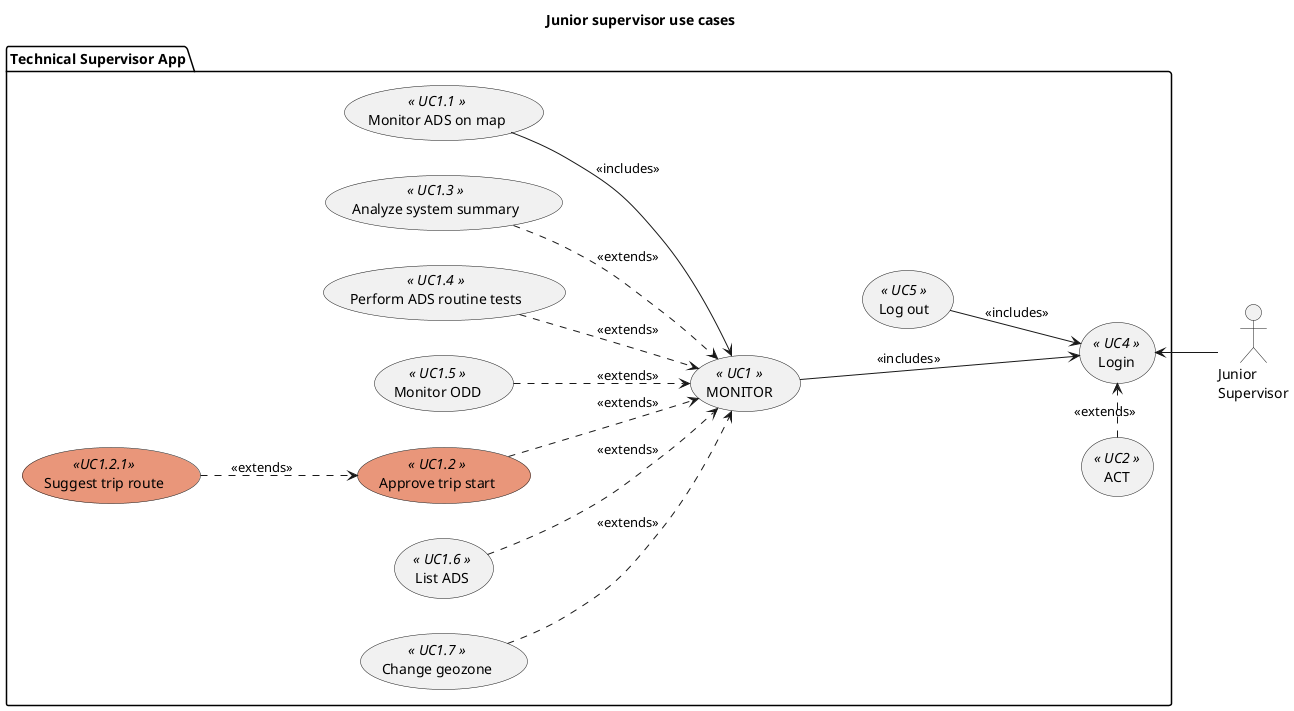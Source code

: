 @startuml ts_use_cases
title Junior supervisor use cases

left to right direction

actor :Junior\nSupervisor: as TS1

package "Technical Supervisor App" {
    usecase UC4 as (Login) <<  UC4  >>
    usecase UC5 as (Log out) <<  UC5  >>
    usecase UC1 as (MONITOR)<<  UC1  >>
    usecase UC2 as (ACT) <<  UC2  >>
    ' usecase UC3 as (Change geozone) <<  UC3  >>

    ' Supervise system
    usecase UC102 as (Monitor ADS on map) <<  UC1.1  >>
    usecase UC100 as (Approve trip start) <<  UC1.2  >> #DarkSalmon
    usecase UC101 as (Analyze system summary) <<  UC1.3  >>
    usecase UC104 as (Perform ADS routine tests) <<  UC1.4  >>
    usecase UC105 as (Monitor ODD) <<  UC1.5  >>
    usecase UC106 as (Suggest trip route) << UC1.2.1 >> #DarkSalmon
    usecase UC107 as (List ADS) <<  UC1.6  >>
    usecase UC108 as (Change geozone) <<  UC1.7  >>
}

' User connections
TS1 -up-> UC4
UC2 -> UC4 #line.dashed : <<extends>> 
UC1 ---> UC4 : <<includes>> 
UC5 --> UC4 : <<includes>>

' Supervise system
UC100 --> UC1 #line.dashed : <<extends>>
UC106 --> UC100 #line.dashed : <<extends>>
UC101 --> UC1 #line.dashed : <<extends>>
UC102 --> UC1 : <<includes>>
UC104 --> UC1 #line.dashed : <<extends>>
UC105 --> UC1 #line.dashed : <<extends>>
UC107 --> UC1 #line.dashed : <<extends>>
UC108 -d-> UC1 #line.dashed : <<extends>>

@enduml
